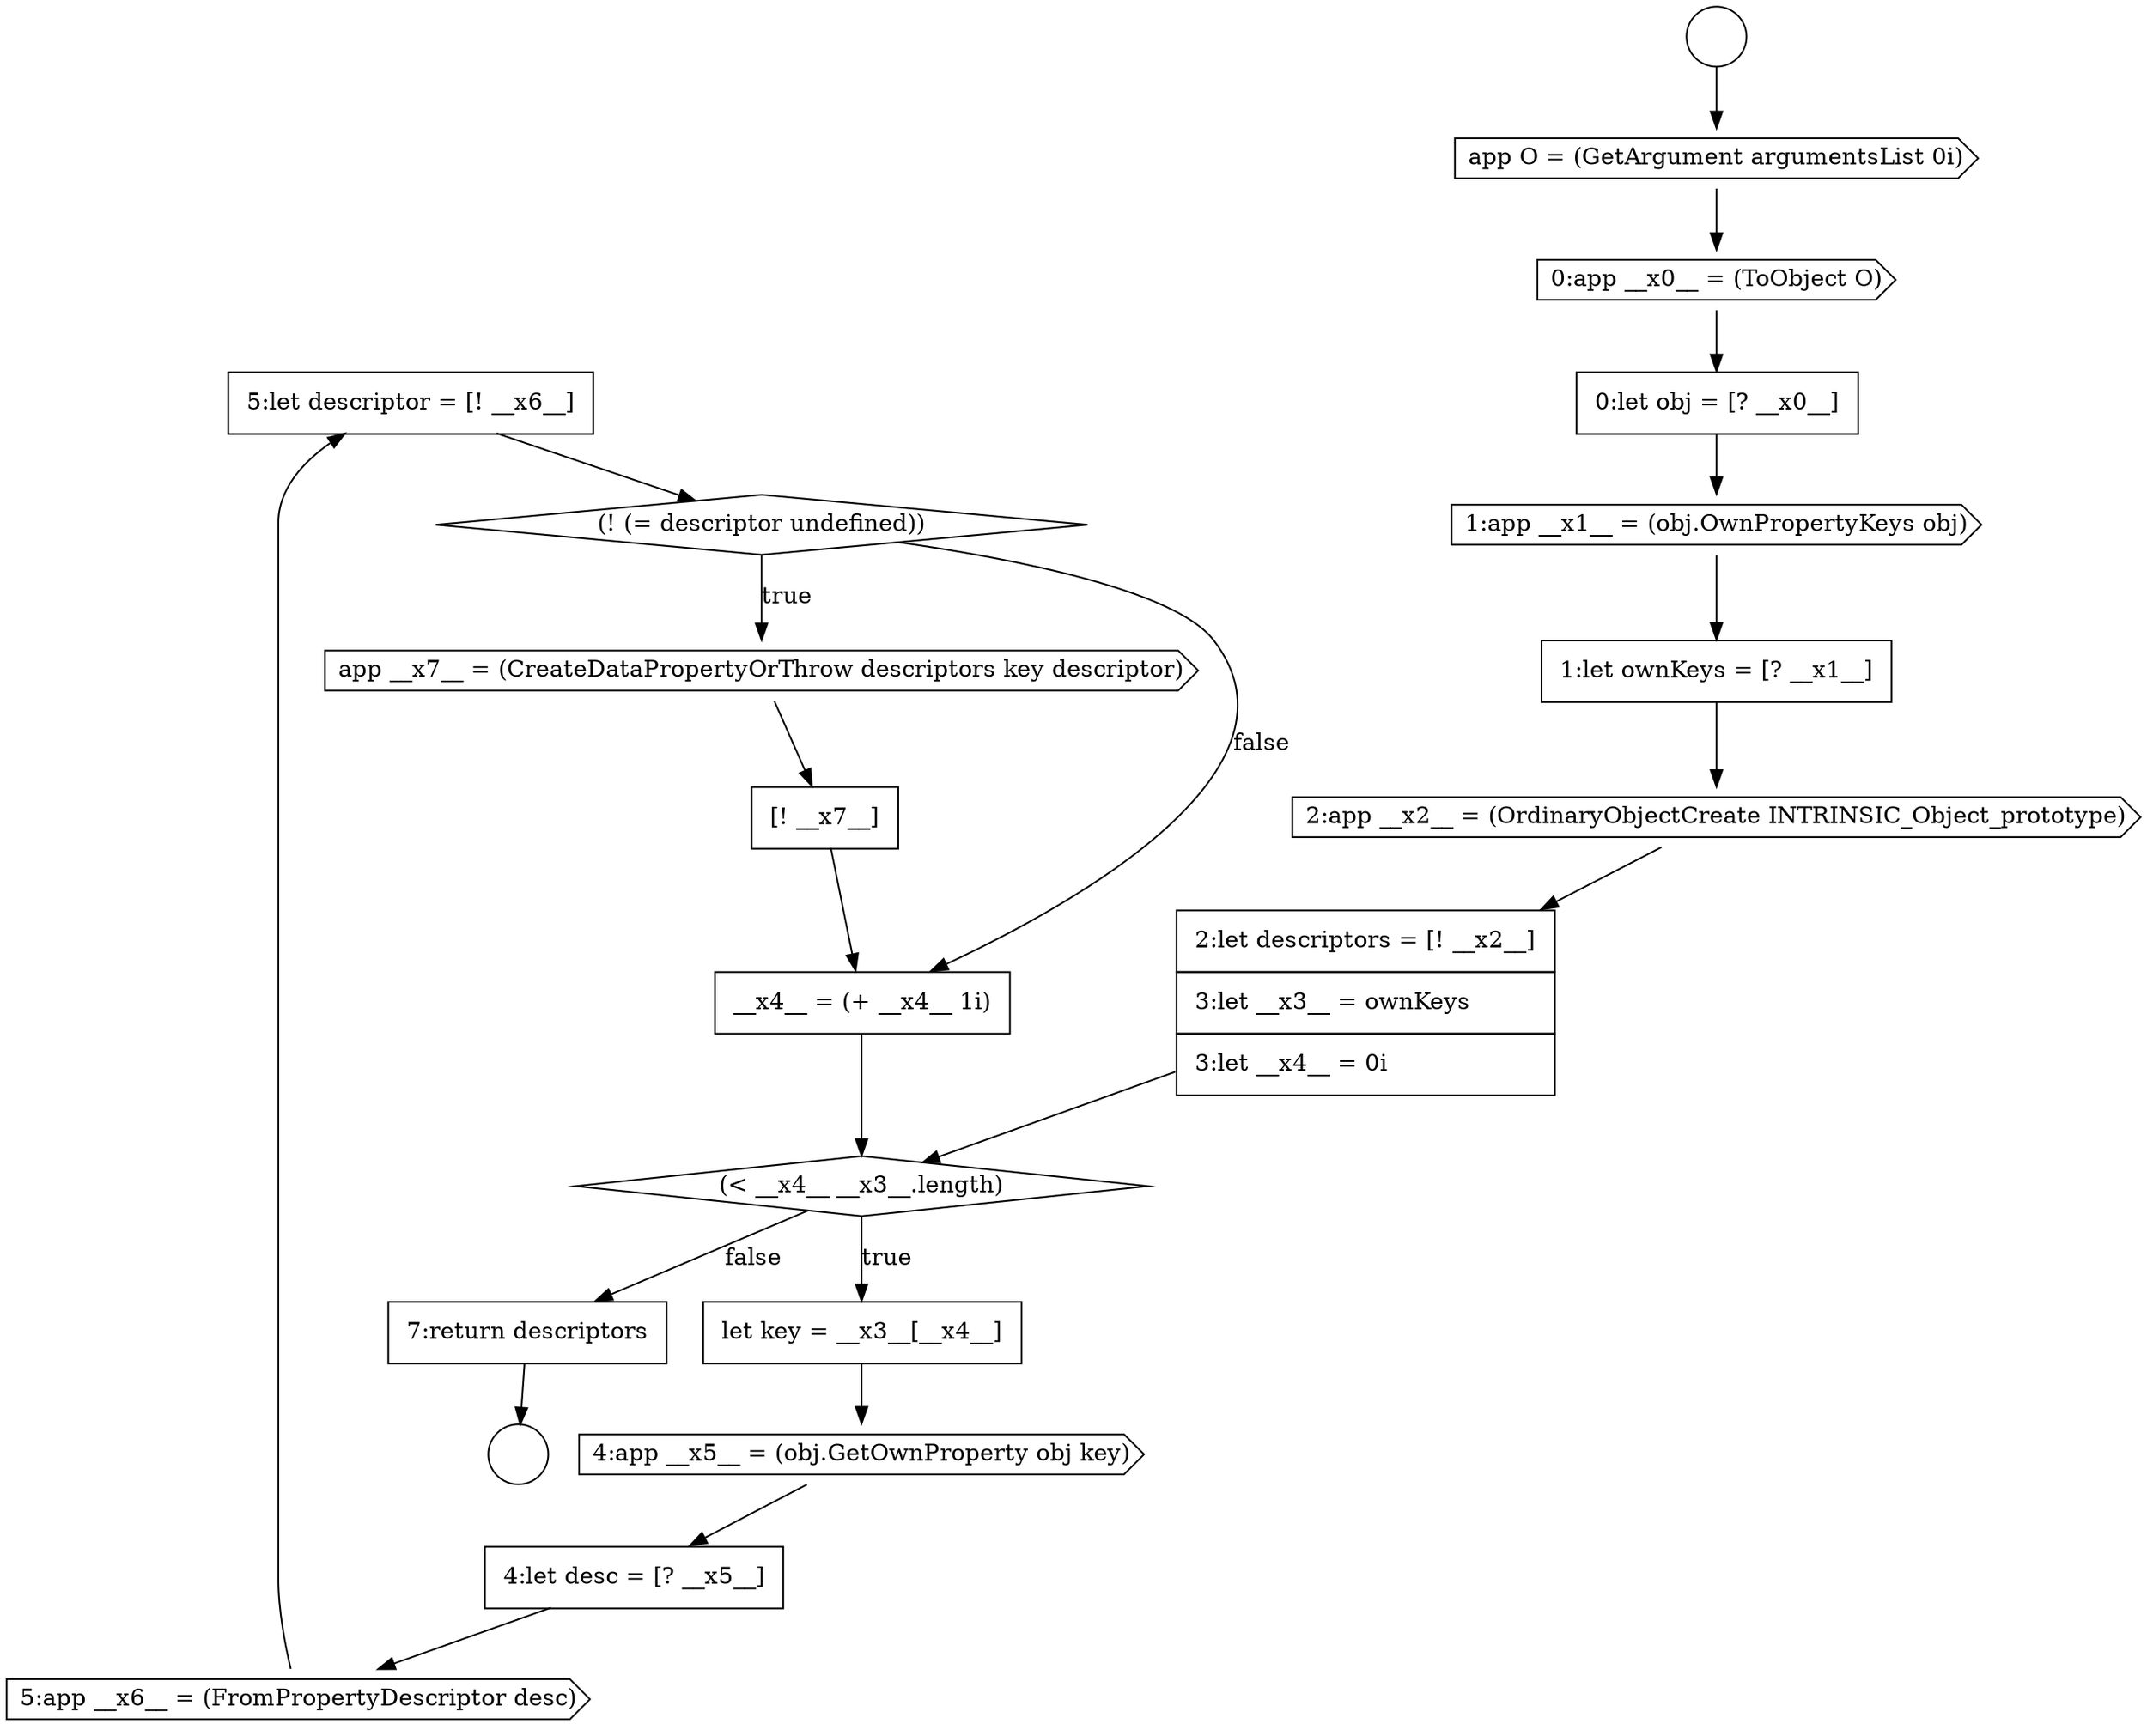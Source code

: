 digraph {
  node12030 [shape=none, margin=0, label=<<font color="black">
    <table border="0" cellborder="1" cellspacing="0" cellpadding="10">
      <tr><td align="left">5:let descriptor = [! __x6__]</td></tr>
    </table>
  </font>> color="black" fillcolor="white" style=filled]
  node12026 [shape=none, margin=0, label=<<font color="black">
    <table border="0" cellborder="1" cellspacing="0" cellpadding="10">
      <tr><td align="left">let key = __x3__[__x4__]</td></tr>
    </table>
  </font>> color="black" fillcolor="white" style=filled]
  node12029 [shape=cds, label=<<font color="black">5:app __x6__ = (FromPropertyDescriptor desc)</font>> color="black" fillcolor="white" style=filled]
  node12019 [shape=cds, label=<<font color="black">0:app __x0__ = (ToObject O)</font>> color="black" fillcolor="white" style=filled]
  node12028 [shape=none, margin=0, label=<<font color="black">
    <table border="0" cellborder="1" cellspacing="0" cellpadding="10">
      <tr><td align="left">4:let desc = [? __x5__]</td></tr>
    </table>
  </font>> color="black" fillcolor="white" style=filled]
  node12021 [shape=cds, label=<<font color="black">1:app __x1__ = (obj.OwnPropertyKeys obj)</font>> color="black" fillcolor="white" style=filled]
  node12027 [shape=cds, label=<<font color="black">4:app __x5__ = (obj.GetOwnProperty obj key)</font>> color="black" fillcolor="white" style=filled]
  node12031 [shape=diamond, label=<<font color="black">(! (= descriptor undefined))</font>> color="black" fillcolor="white" style=filled]
  node12035 [shape=none, margin=0, label=<<font color="black">
    <table border="0" cellborder="1" cellspacing="0" cellpadding="10">
      <tr><td align="left">7:return descriptors</td></tr>
    </table>
  </font>> color="black" fillcolor="white" style=filled]
  node12017 [shape=circle label=" " color="black" fillcolor="white" style=filled]
  node12018 [shape=cds, label=<<font color="black">app O = (GetArgument argumentsList 0i)</font>> color="black" fillcolor="white" style=filled]
  node12023 [shape=cds, label=<<font color="black">2:app __x2__ = (OrdinaryObjectCreate INTRINSIC_Object_prototype)</font>> color="black" fillcolor="white" style=filled]
  node12025 [shape=diamond, label=<<font color="black">(&lt; __x4__ __x3__.length)</font>> color="black" fillcolor="white" style=filled]
  node12020 [shape=none, margin=0, label=<<font color="black">
    <table border="0" cellborder="1" cellspacing="0" cellpadding="10">
      <tr><td align="left">0:let obj = [? __x0__]</td></tr>
    </table>
  </font>> color="black" fillcolor="white" style=filled]
  node12016 [shape=circle label=" " color="black" fillcolor="white" style=filled]
  node12033 [shape=none, margin=0, label=<<font color="black">
    <table border="0" cellborder="1" cellspacing="0" cellpadding="10">
      <tr><td align="left">[! __x7__]</td></tr>
    </table>
  </font>> color="black" fillcolor="white" style=filled]
  node12032 [shape=cds, label=<<font color="black">app __x7__ = (CreateDataPropertyOrThrow descriptors key descriptor)</font>> color="black" fillcolor="white" style=filled]
  node12034 [shape=none, margin=0, label=<<font color="black">
    <table border="0" cellborder="1" cellspacing="0" cellpadding="10">
      <tr><td align="left">__x4__ = (+ __x4__ 1i)</td></tr>
    </table>
  </font>> color="black" fillcolor="white" style=filled]
  node12024 [shape=none, margin=0, label=<<font color="black">
    <table border="0" cellborder="1" cellspacing="0" cellpadding="10">
      <tr><td align="left">2:let descriptors = [! __x2__]</td></tr>
      <tr><td align="left">3:let __x3__ = ownKeys</td></tr>
      <tr><td align="left">3:let __x4__ = 0i</td></tr>
    </table>
  </font>> color="black" fillcolor="white" style=filled]
  node12022 [shape=none, margin=0, label=<<font color="black">
    <table border="0" cellborder="1" cellspacing="0" cellpadding="10">
      <tr><td align="left">1:let ownKeys = [? __x1__]</td></tr>
    </table>
  </font>> color="black" fillcolor="white" style=filled]
  node12028 -> node12029 [ color="black"]
  node12027 -> node12028 [ color="black"]
  node12018 -> node12019 [ color="black"]
  node12033 -> node12034 [ color="black"]
  node12020 -> node12021 [ color="black"]
  node12030 -> node12031 [ color="black"]
  node12031 -> node12032 [label=<<font color="black">true</font>> color="black"]
  node12031 -> node12034 [label=<<font color="black">false</font>> color="black"]
  node12019 -> node12020 [ color="black"]
  node12023 -> node12024 [ color="black"]
  node12035 -> node12017 [ color="black"]
  node12025 -> node12026 [label=<<font color="black">true</font>> color="black"]
  node12025 -> node12035 [label=<<font color="black">false</font>> color="black"]
  node12024 -> node12025 [ color="black"]
  node12026 -> node12027 [ color="black"]
  node12022 -> node12023 [ color="black"]
  node12029 -> node12030 [ color="black"]
  node12034 -> node12025 [ color="black"]
  node12021 -> node12022 [ color="black"]
  node12016 -> node12018 [ color="black"]
  node12032 -> node12033 [ color="black"]
}
